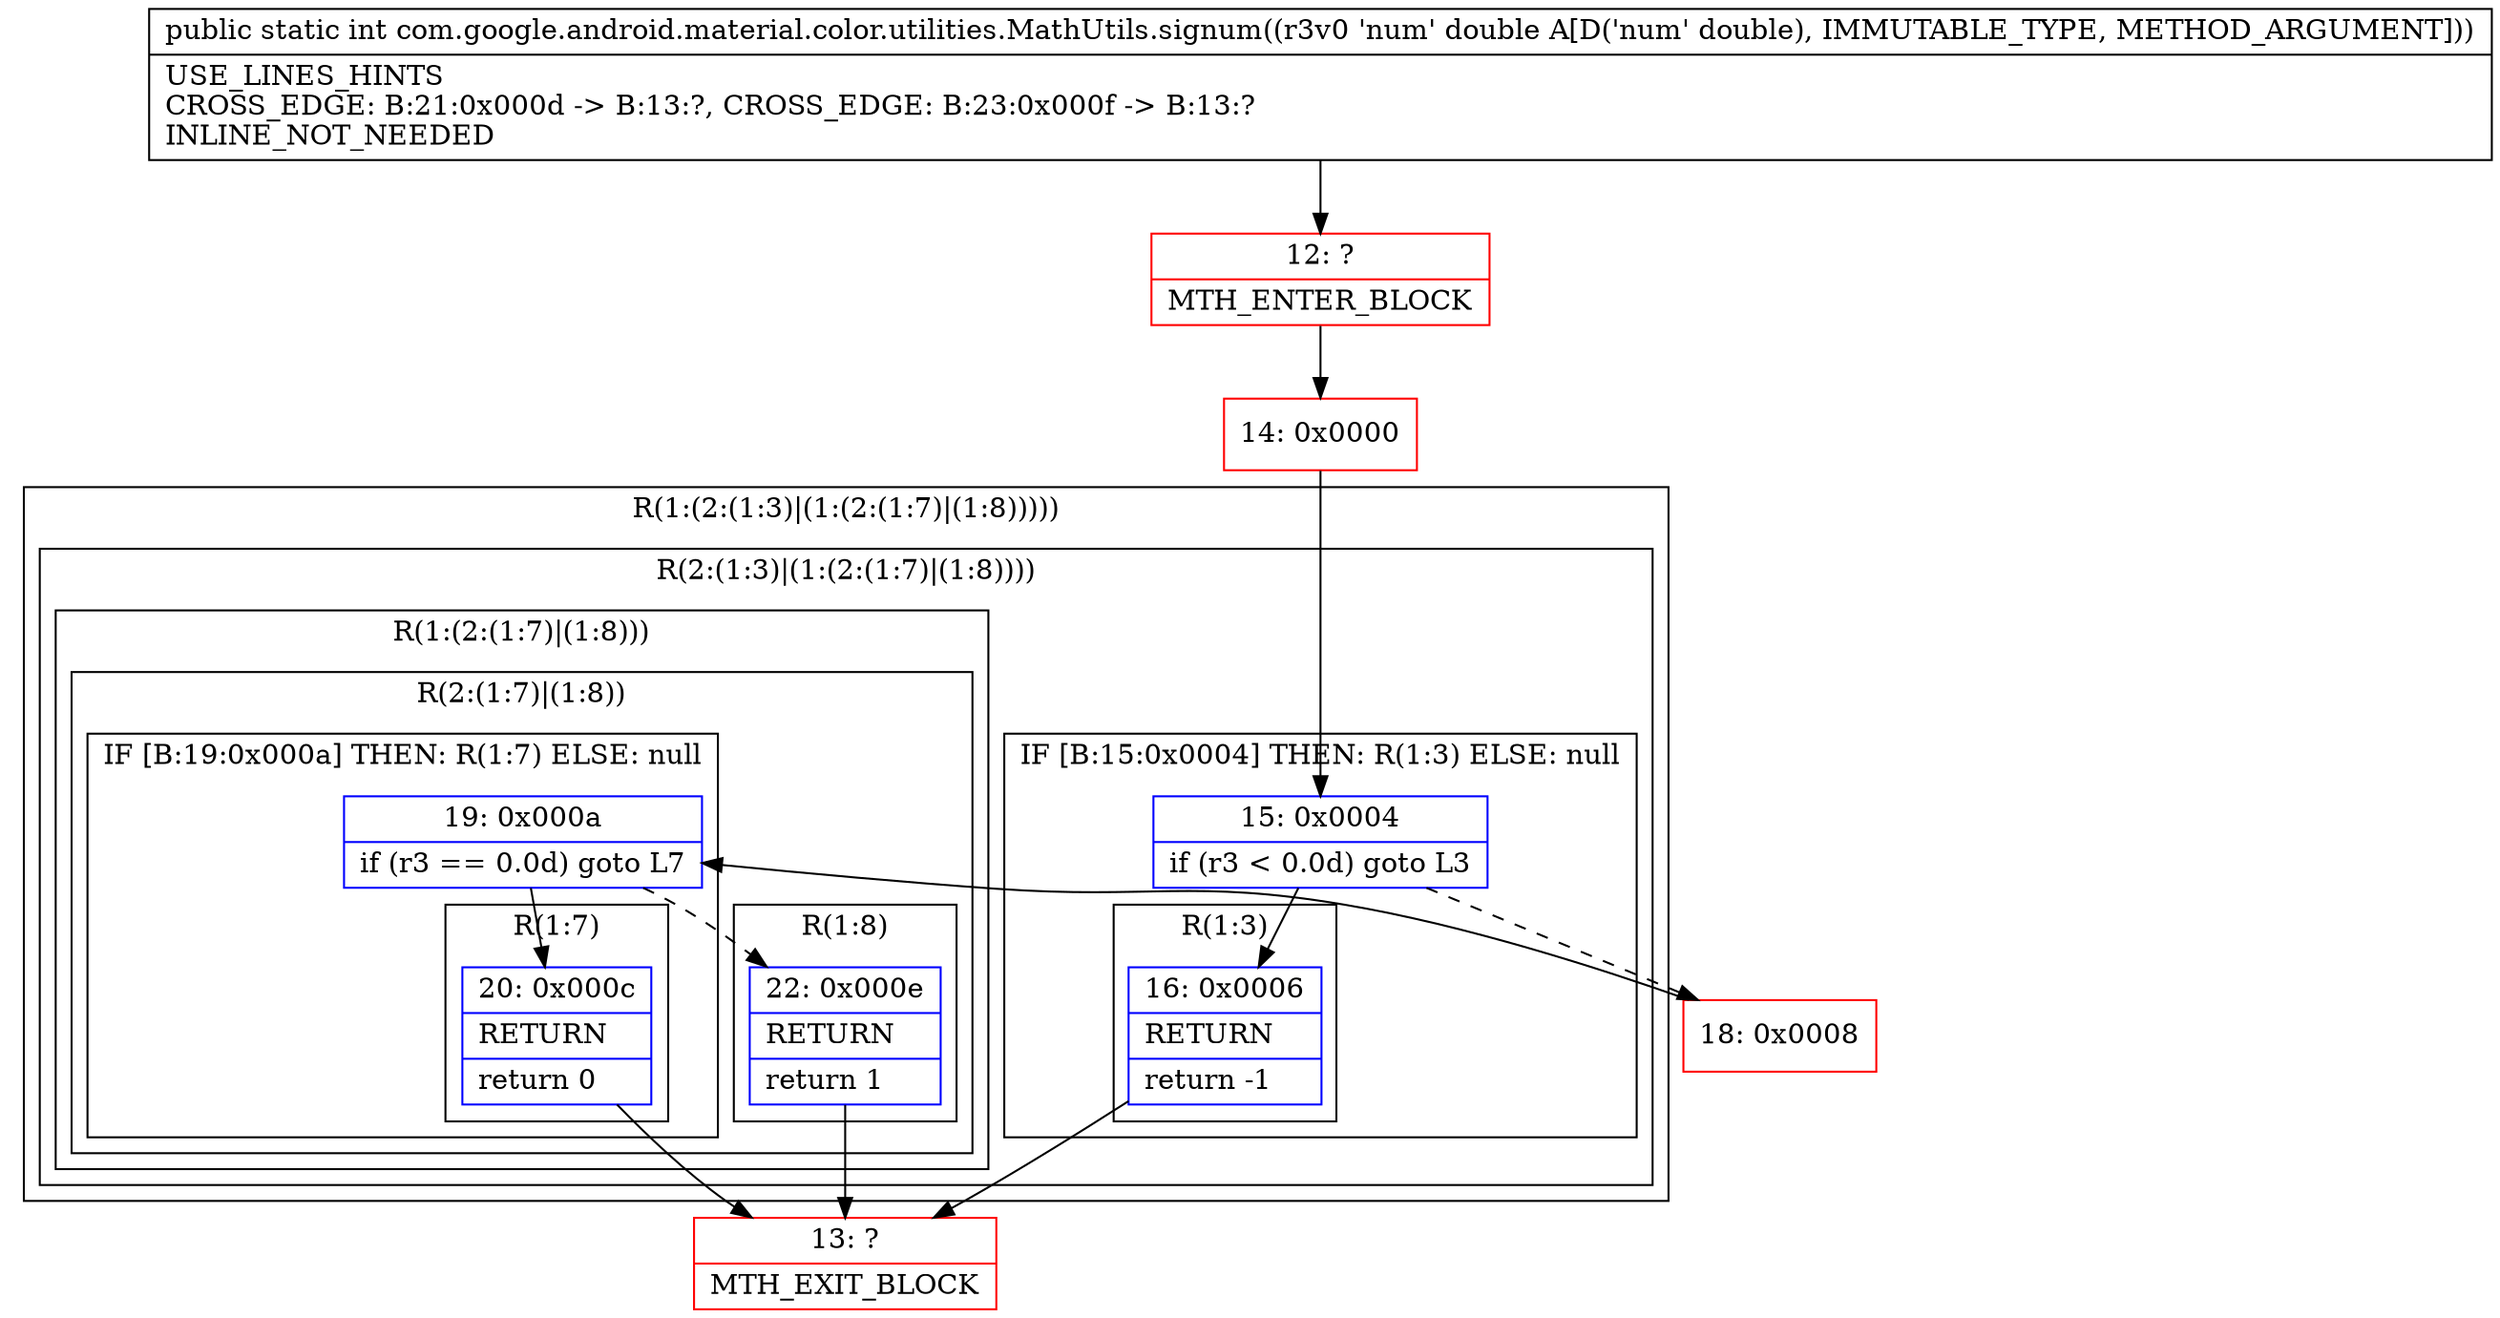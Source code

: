 digraph "CFG forcom.google.android.material.color.utilities.MathUtils.signum(D)I" {
subgraph cluster_Region_672495619 {
label = "R(1:(2:(1:3)|(1:(2:(1:7)|(1:8)))))";
node [shape=record,color=blue];
subgraph cluster_Region_2107491681 {
label = "R(2:(1:3)|(1:(2:(1:7)|(1:8))))";
node [shape=record,color=blue];
subgraph cluster_IfRegion_1796910124 {
label = "IF [B:15:0x0004] THEN: R(1:3) ELSE: null";
node [shape=record,color=blue];
Node_15 [shape=record,label="{15\:\ 0x0004|if (r3 \< 0.0d) goto L3\l}"];
subgraph cluster_Region_1081127422 {
label = "R(1:3)";
node [shape=record,color=blue];
Node_16 [shape=record,label="{16\:\ 0x0006|RETURN\l|return \-1\l}"];
}
}
subgraph cluster_Region_1134955667 {
label = "R(1:(2:(1:7)|(1:8)))";
node [shape=record,color=blue];
subgraph cluster_Region_1350795083 {
label = "R(2:(1:7)|(1:8))";
node [shape=record,color=blue];
subgraph cluster_IfRegion_1858523835 {
label = "IF [B:19:0x000a] THEN: R(1:7) ELSE: null";
node [shape=record,color=blue];
Node_19 [shape=record,label="{19\:\ 0x000a|if (r3 == 0.0d) goto L7\l}"];
subgraph cluster_Region_737964508 {
label = "R(1:7)";
node [shape=record,color=blue];
Node_20 [shape=record,label="{20\:\ 0x000c|RETURN\l|return 0\l}"];
}
}
subgraph cluster_Region_1481450148 {
label = "R(1:8)";
node [shape=record,color=blue];
Node_22 [shape=record,label="{22\:\ 0x000e|RETURN\l|return 1\l}"];
}
}
}
}
}
Node_12 [shape=record,color=red,label="{12\:\ ?|MTH_ENTER_BLOCK\l}"];
Node_14 [shape=record,color=red,label="{14\:\ 0x0000}"];
Node_13 [shape=record,color=red,label="{13\:\ ?|MTH_EXIT_BLOCK\l}"];
Node_18 [shape=record,color=red,label="{18\:\ 0x0008}"];
MethodNode[shape=record,label="{public static int com.google.android.material.color.utilities.MathUtils.signum((r3v0 'num' double A[D('num' double), IMMUTABLE_TYPE, METHOD_ARGUMENT]))  | USE_LINES_HINTS\lCROSS_EDGE: B:21:0x000d \-\> B:13:?, CROSS_EDGE: B:23:0x000f \-\> B:13:?\lINLINE_NOT_NEEDED\l}"];
MethodNode -> Node_12;Node_15 -> Node_16;
Node_15 -> Node_18[style=dashed];
Node_16 -> Node_13;
Node_19 -> Node_20;
Node_19 -> Node_22[style=dashed];
Node_20 -> Node_13;
Node_22 -> Node_13;
Node_12 -> Node_14;
Node_14 -> Node_15;
Node_18 -> Node_19;
}

